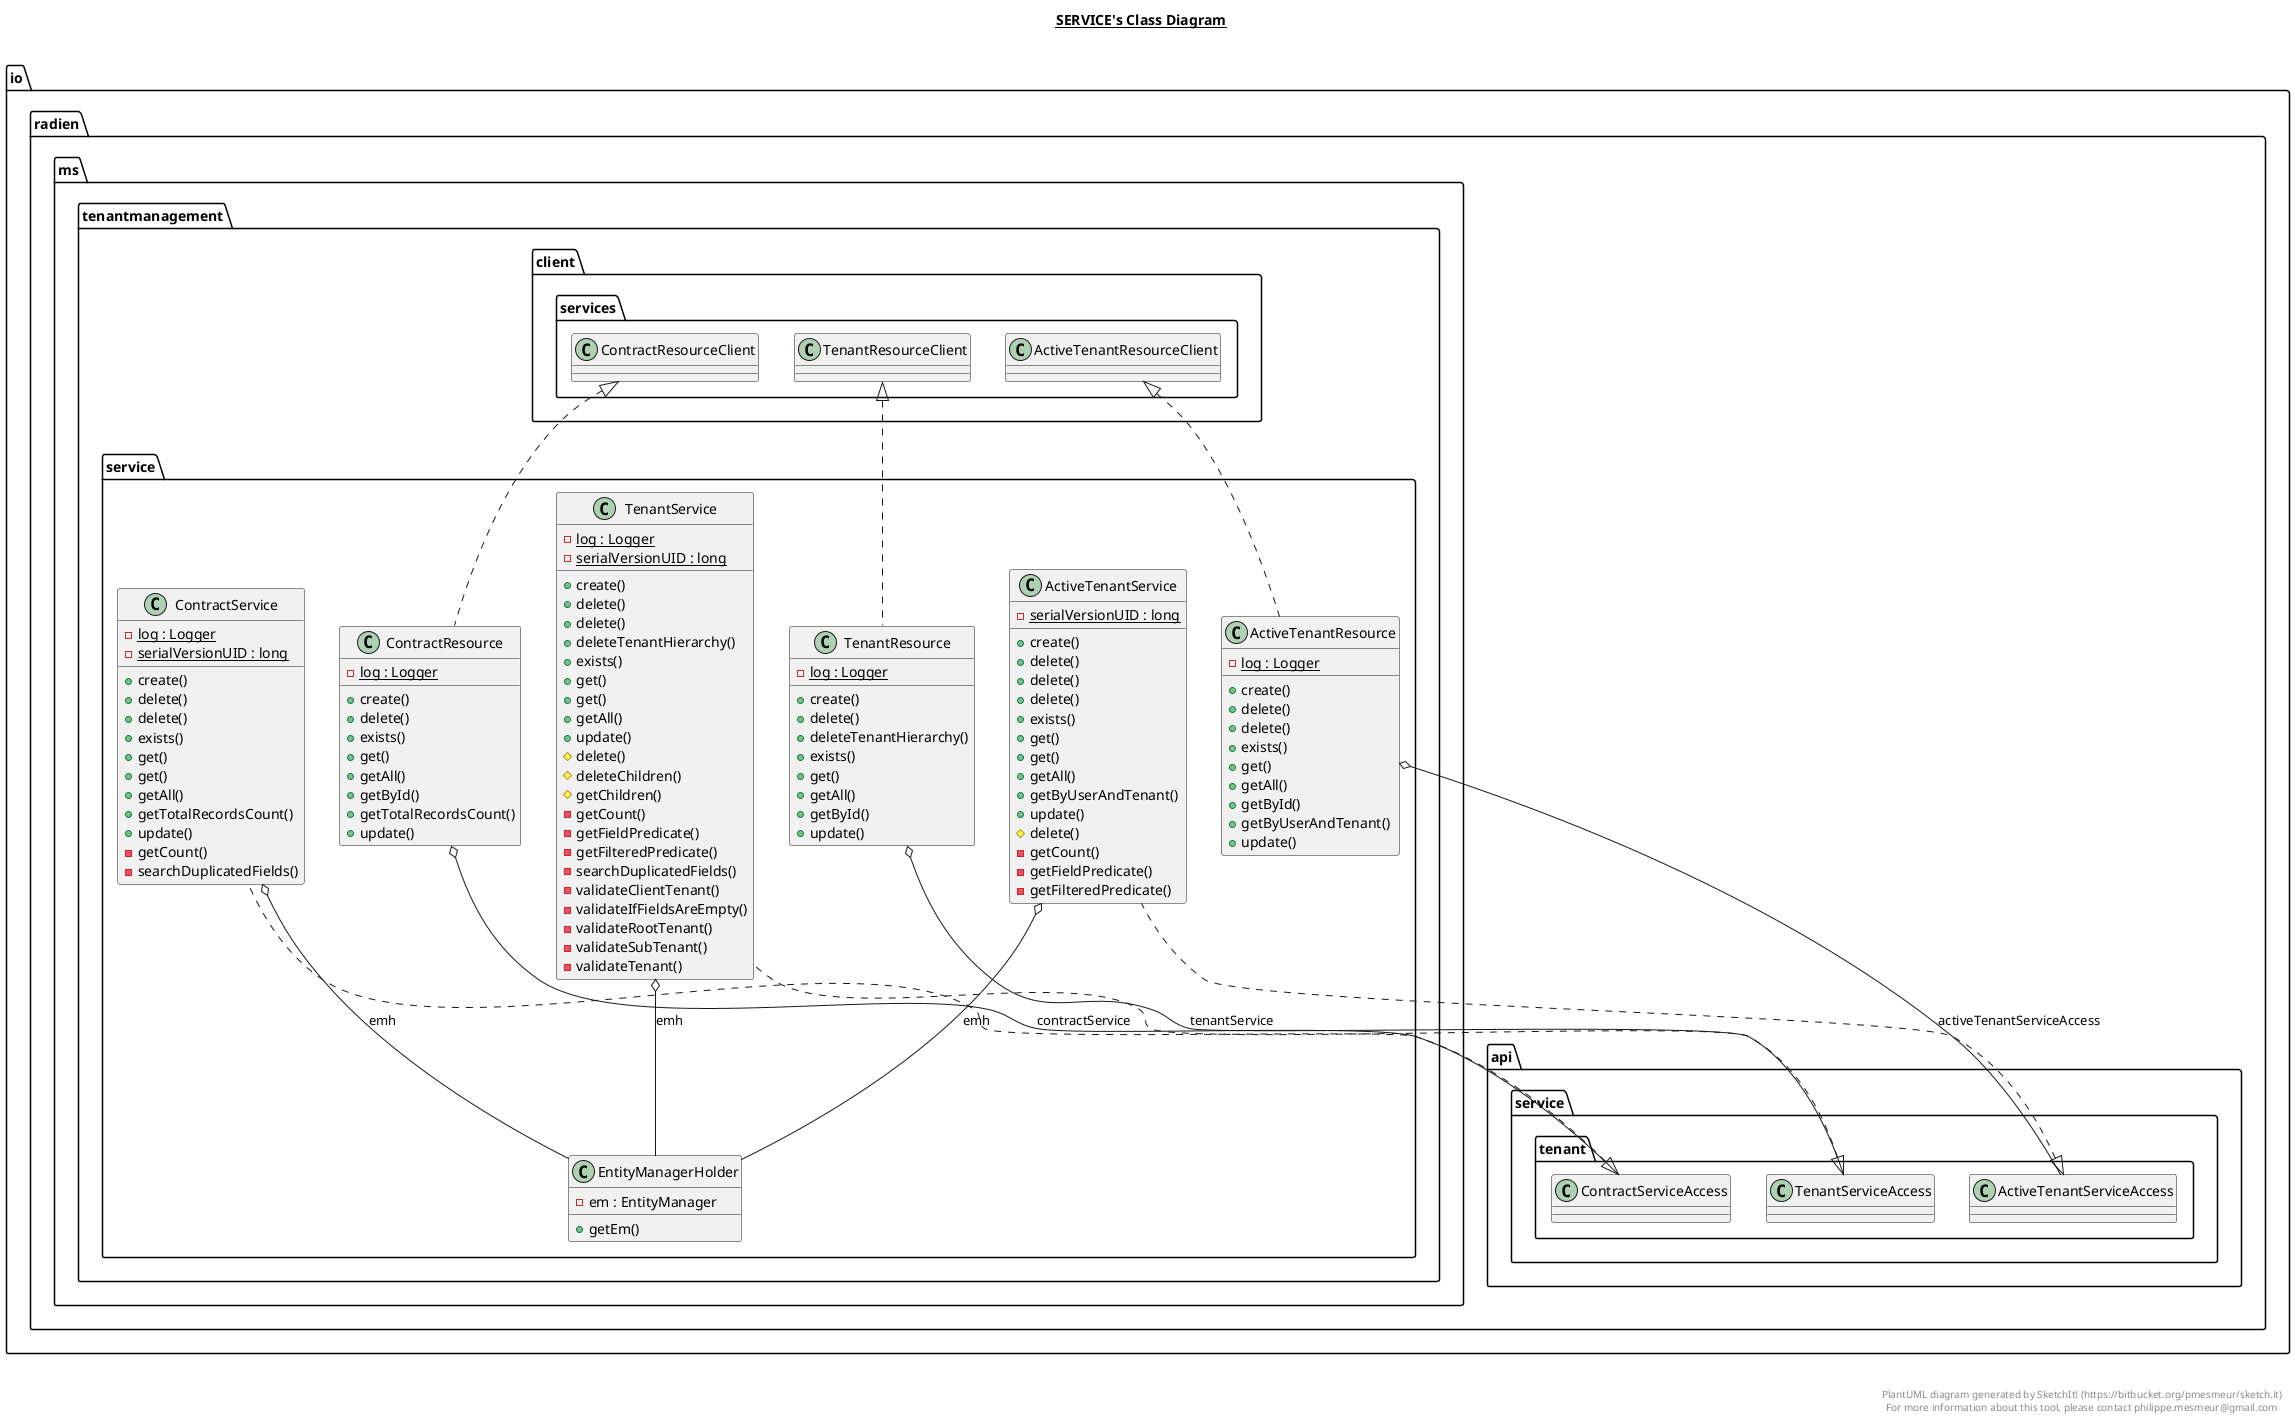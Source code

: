 @startuml

title __SERVICE's Class Diagram__\n

  namespace io.radien.ms.tenantmanagement {
    namespace service {
      class io.radien.ms.tenantmanagement.service.ActiveTenantResource {
          {static} - log : Logger
          + create()
          + delete()
          + delete()
          + exists()
          + get()
          + getAll()
          + getById()
          + getByUserAndTenant()
          + update()
      }
    }
  }
  

  namespace io.radien.ms.tenantmanagement {
    namespace service {
      class io.radien.ms.tenantmanagement.service.ActiveTenantService {
          {static} - serialVersionUID : long
          + create()
          + delete()
          + delete()
          + delete()
          + exists()
          + get()
          + get()
          + getAll()
          + getByUserAndTenant()
          + update()
          # delete()
          - getCount()
          - getFieldPredicate()
          - getFilteredPredicate()
      }
    }
  }
  

  namespace io.radien.ms.tenantmanagement {
    namespace service {
      class io.radien.ms.tenantmanagement.service.ContractResource {
          {static} - log : Logger
          + create()
          + delete()
          + exists()
          + get()
          + getAll()
          + getById()
          + getTotalRecordsCount()
          + update()
      }
    }
  }
  

  namespace io.radien.ms.tenantmanagement {
    namespace service {
      class io.radien.ms.tenantmanagement.service.ContractService {
          {static} - log : Logger
          {static} - serialVersionUID : long
          + create()
          + delete()
          + delete()
          + exists()
          + get()
          + get()
          + getAll()
          + getTotalRecordsCount()
          + update()
          - getCount()
          - searchDuplicatedFields()
      }
    }
  }
  

  namespace io.radien.ms.tenantmanagement {
    namespace service {
      class io.radien.ms.tenantmanagement.service.EntityManagerHolder {
          - em : EntityManager
          + getEm()
      }
    }
  }
  

  namespace io.radien.ms.tenantmanagement {
    namespace service {
      class io.radien.ms.tenantmanagement.service.TenantResource {
          {static} - log : Logger
          + create()
          + delete()
          + deleteTenantHierarchy()
          + exists()
          + get()
          + getAll()
          + getById()
          + update()
      }
    }
  }
  

  namespace io.radien.ms.tenantmanagement {
    namespace service {
      class io.radien.ms.tenantmanagement.service.TenantService {
          {static} - log : Logger
          {static} - serialVersionUID : long
          + create()
          + delete()
          + delete()
          + deleteTenantHierarchy()
          + exists()
          + get()
          + get()
          + getAll()
          + update()
          # delete()
          # deleteChildren()
          # getChildren()
          - getCount()
          - getFieldPredicate()
          - getFilteredPredicate()
          - searchDuplicatedFields()
          - validateClientTenant()
          - validateIfFieldsAreEmpty()
          - validateRootTenant()
          - validateSubTenant()
          - validateTenant()
      }
    }
  }
  

  io.radien.ms.tenantmanagement.service.ActiveTenantResource .up.|> io.radien.ms.tenantmanagement.client.services.ActiveTenantResourceClient
  io.radien.ms.tenantmanagement.service.ActiveTenantResource o-- io.radien.api.service.tenant.ActiveTenantServiceAccess : activeTenantServiceAccess
  io.radien.ms.tenantmanagement.service.ActiveTenantService .up.|> io.radien.api.service.tenant.ActiveTenantServiceAccess
  io.radien.ms.tenantmanagement.service.ActiveTenantService o-- io.radien.ms.tenantmanagement.service.EntityManagerHolder : emh
  io.radien.ms.tenantmanagement.service.ContractResource .up.|> io.radien.ms.tenantmanagement.client.services.ContractResourceClient
  io.radien.ms.tenantmanagement.service.ContractResource o-- io.radien.api.service.tenant.ContractServiceAccess : contractService
  io.radien.ms.tenantmanagement.service.ContractService .up.|> io.radien.api.service.tenant.ContractServiceAccess
  io.radien.ms.tenantmanagement.service.ContractService o-- io.radien.ms.tenantmanagement.service.EntityManagerHolder : emh
  io.radien.ms.tenantmanagement.service.TenantResource .up.|> io.radien.ms.tenantmanagement.client.services.TenantResourceClient
  io.radien.ms.tenantmanagement.service.TenantResource o-- io.radien.api.service.tenant.TenantServiceAccess : tenantService
  io.radien.ms.tenantmanagement.service.TenantService .up.|> io.radien.api.service.tenant.TenantServiceAccess
  io.radien.ms.tenantmanagement.service.TenantService o-- io.radien.ms.tenantmanagement.service.EntityManagerHolder : emh


right footer


PlantUML diagram generated by SketchIt! (https://bitbucket.org/pmesmeur/sketch.it)
For more information about this tool, please contact philippe.mesmeur@gmail.com
endfooter

@enduml

